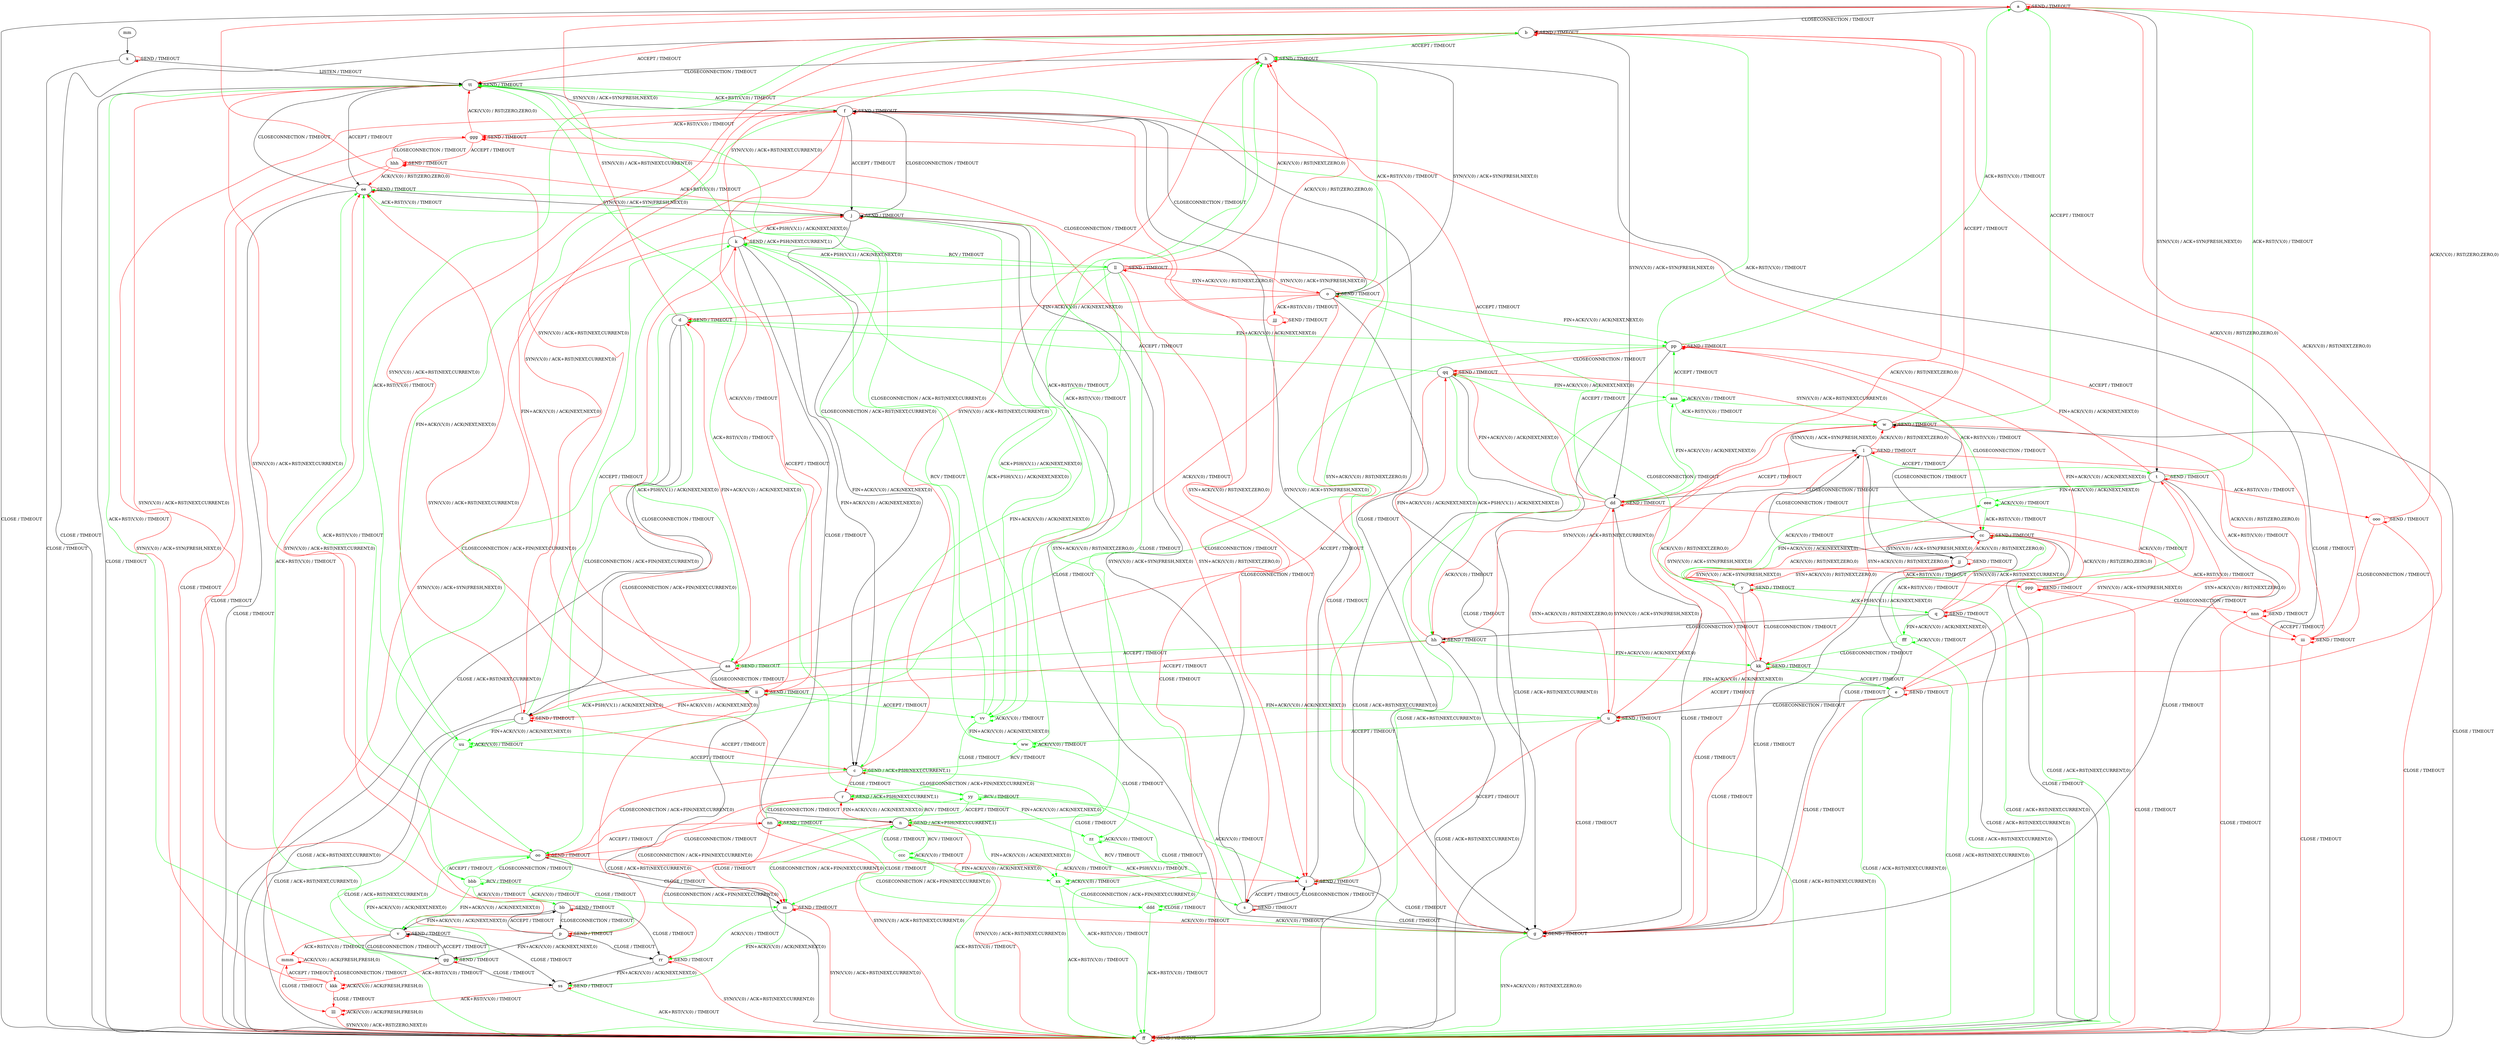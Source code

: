 digraph "" {
	graph ["Incoming time"=2135.247147321701,
		"Outgoing time"=3353.8347935676575,
		Output="{'States': 68, 'Transitions': 1023, 'Filename': '../results/tcp/TCP_FreeBSD_Server-TCP_Linux_Server-cvc4-4.dot'}",
		Reference="{'States': 56, 'Transitions': 716, 'Filename': '../subjects/tcp/TCP_FreeBSD_Server.dot'}",
		Solver=cvc4,
		Updated="{'States': 58, 'Transitions': 685, 'Filename': '../subjects/tcp/TCP_Linux_Server.dot'}",
		"f-measure"=0.5396145610278372,
		precision=0.5518248175182482,
		recall=0.5279329608938548
	];
	a -> a [key=0,
	color=red,
	label="SEND / TIMEOUT"];
a -> b [key=0,
label="CLOSECONNECTION / TIMEOUT"];
a -> t [key=0,
label="SYN(V,V,0) / ACK+SYN(FRESH,NEXT,0)"];
a -> ff [key=0,
label="CLOSE / TIMEOUT"];
b -> b [key=0,
color=red,
label="SEND / TIMEOUT"];
b -> h [key=0,
color=green,
label="ACCEPT / TIMEOUT"];
b -> dd [key=0,
label="SYN(V,V,0) / ACK+SYN(FRESH,NEXT,0)"];
b -> ff [key=0,
label="CLOSE / TIMEOUT"];
b -> tt [key=0,
color=red,
label="ACCEPT / TIMEOUT"];
c -> c [key=0,
color=red,
label="SEND / ACK+PSH(NEXT,CURRENT,1)"];
c -> h [key=0,
color=red,
label="SYN(V,V,0) / ACK+RST(NEXT,CURRENT,0)"];
c -> r [key=0,
color=red,
label="CLOSE / TIMEOUT"];
c -> oo [key=0,
color=red,
label="CLOSECONNECTION / ACK+FIN(NEXT,CURRENT,0)"];
xx [color=green];
c -> xx [key=0,
color=green,
label="CLOSE / TIMEOUT"];
yy [color=green];
c -> yy [key=0,
color=green,
label="CLOSECONNECTION / ACK+FIN(NEXT,CURRENT,0)"];
d -> a [key=0,
color=red,
label="SYN(V,V,0) / ACK+RST(NEXT,CURRENT,0)"];
d -> d [key=0,
color=red,
label="SEND / TIMEOUT"];
d -> z [key=0,
label="CLOSECONNECTION / TIMEOUT"];
d -> aa [key=0,
color=green,
label="ACK+PSH(V,V,1) / ACK(NEXT,NEXT,0)"];
d -> ff [key=0,
label="CLOSE / ACK+RST(NEXT,CURRENT,0)"];
d -> pp [key=0,
color=green,
label="FIN+ACK(V,V,0) / ACK(NEXT,NEXT,0)"];
e -> a [key=0,
color=red,
label="ACK(V,V,0) / RST(NEXT,ZERO,0)"];
e -> e [key=0,
color=red,
label="SEND / TIMEOUT"];
e -> g [key=0,
color=red,
label="CLOSE / TIMEOUT"];
e -> t [key=0,
color=red,
label="SYN(V,V,0) / ACK+SYN(FRESH,NEXT,0)"];
e -> u [key=0,
label="CLOSECONNECTION / TIMEOUT"];
e -> ff [key=0,
color=green,
label="CLOSE / ACK+RST(NEXT,CURRENT,0)"];
f -> f [key=0,
color=red,
label="SEND / TIMEOUT"];
f -> g [key=0,
label="CLOSE / TIMEOUT"];
f -> i [key=0,
color=red,
label="SYN+ACK(V,V,0) / RST(NEXT,ZERO,0)"];
f -> j [key=0,
label="ACCEPT / TIMEOUT"];
f -> z [key=0,
color=red,
label="FIN+ACK(V,V,0) / ACK(NEXT,NEXT,0)"];
f -> ii [key=0,
color=red,
label="ACK(V,V,0) / TIMEOUT"];
f -> tt [key=0,
color=green,
label="ACK+RST(V,V,0) / TIMEOUT"];
uu [color=green];
f -> uu [key=0,
color=green,
label="FIN+ACK(V,V,0) / ACK(NEXT,NEXT,0)"];
ggg [color=red];
f -> ggg [key=0,
color=red,
label="ACK+RST(V,V,0) / TIMEOUT"];
g -> g [key=0,
color=red,
label="SEND / TIMEOUT"];
g -> ff [key=0,
color=green,
label="SYN+ACK(V,V,0) / RST(NEXT,ZERO,0)"];
h -> h [key=0,
color=red,
label="SEND / TIMEOUT"];
h -> o [key=0,
label="SYN(V,V,0) / ACK+SYN(FRESH,NEXT,0)"];
h -> ff [key=0,
label="CLOSE / TIMEOUT"];
h -> tt [key=0,
label="CLOSECONNECTION / TIMEOUT"];
i -> f [key=0,
label="SYN(V,V,0) / ACK+SYN(FRESH,NEXT,0)"];
i -> g [key=0,
label="CLOSE / TIMEOUT"];
i -> i [key=0,
color=red,
label="SEND / TIMEOUT"];
i -> s [key=0,
label="ACCEPT / TIMEOUT"];
i -> tt [key=0,
color=green,
label="SYN+ACK(V,V,0) / RST(NEXT,ZERO,0)"];
j -> c [key=0,
label="FIN+ACK(V,V,0) / ACK(NEXT,NEXT,0)"];
j -> f [key=0,
label="CLOSECONNECTION / TIMEOUT"];
j -> g [key=0,
label="CLOSE / TIMEOUT"];
j -> j [key=0,
color=red,
label="SEND / TIMEOUT"];
j -> k [key=0,
color=red,
label="ACK+PSH(V,V,1) / ACK(NEXT,NEXT,0)"];
j -> s [key=0,
color=red,
label="SYN+ACK(V,V,0) / RST(NEXT,ZERO,0)"];
j -> ee [key=0,
color=green,
label="ACK+RST(V,V,0) / TIMEOUT"];
vv [color=green];
j -> vv [key=0,
color=green,
label="ACK+PSH(V,V,1) / ACK(NEXT,NEXT,0)"];
hhh [color=red];
j -> hhh [key=0,
color=red,
label="ACK+RST(V,V,0) / TIMEOUT"];
k -> c [key=0,
label="FIN+ACK(V,V,0) / ACK(NEXT,NEXT,0)"];
k -> h [key=0,
color=red,
label="SYN(V,V,0) / ACK+RST(NEXT,CURRENT,0)"];
k -> k [key=0,
color=red,
label="SEND / ACK+PSH(NEXT,CURRENT,1)"];
k -> n [key=0,
label="CLOSE / TIMEOUT"];
k -> p [key=0,
color=red,
label="CLOSECONNECTION / ACK+FIN(NEXT,CURRENT,0)"];
k -> ll [key=0,
color=green,
label="RCV / TIMEOUT"];
k -> oo [key=0,
color=green,
label="CLOSECONNECTION / ACK+FIN(NEXT,CURRENT,0)"];
k -> vv [key=0,
color=green,
label="ACK+PSH(V,V,1) / ACK(NEXT,NEXT,0)"];
l -> g [key=0,
label="CLOSE / TIMEOUT"];
l -> l [key=0,
color=red,
label="SEND / TIMEOUT"];
l -> t [key=0,
color=green,
label="ACCEPT / TIMEOUT"];
l -> w [key=0,
color=red,
label="ACK(V,V,0) / RST(NEXT,ZERO,0)"];
l -> dd [key=0,
color=red,
label="ACCEPT / TIMEOUT"];
l -> kk [key=0,
color=red,
label="SYN+ACK(V,V,0) / RST(NEXT,ZERO,0)"];
nnn [color=red];
l -> nnn [key=0,
color=red,
label="ACK+RST(V,V,0) / TIMEOUT"];
m -> g [key=0,
color=red,
label="ACK(V,V,0) / TIMEOUT"];
m -> m [key=0,
color=red,
label="SEND / TIMEOUT"];
m -> ff [key=0,
color=red,
label="SYN(V,V,0) / ACK+RST(NEXT,CURRENT,0)"];
m -> rr [key=0,
color=green,
label="ACK(V,V,0) / TIMEOUT"];
m -> ss [key=0,
color=green,
label="FIN+ACK(V,V,0) / ACK(NEXT,NEXT,0)"];
n -> m [key=0,
color=green,
label="CLOSECONNECTION / ACK+FIN(NEXT,CURRENT,0)"];
n -> n [key=0,
color=red,
label="SEND / ACK+PSH(NEXT,CURRENT,1)"];
n -> r [key=0,
color=red,
label="FIN+ACK(V,V,0) / ACK(NEXT,NEXT,0)"];
n -> ff [key=0,
color=red,
label="SYN(V,V,0) / ACK+RST(NEXT,CURRENT,0)"];
n -> rr [key=0,
color=red,
label="CLOSECONNECTION / ACK+FIN(NEXT,CURRENT,0)"];
n -> xx [key=0,
color=green,
label="FIN+ACK(V,V,0) / ACK(NEXT,NEXT,0)"];
ccc [color=green];
n -> ccc [key=0,
color=green,
label="RCV / TIMEOUT"];
o -> d [key=0,
color=red,
label="FIN+ACK(V,V,0) / ACK(NEXT,NEXT,0)"];
o -> f [key=0,
label="CLOSECONNECTION / TIMEOUT"];
o -> g [key=0,
label="CLOSE / TIMEOUT"];
o -> h [key=0,
color=green,
label="ACK+RST(V,V,0) / TIMEOUT"];
o -> o [key=0,
color=red,
label="SEND / TIMEOUT"];
o -> aa [key=0,
color=red,
label="ACK(V,V,0) / TIMEOUT"];
o -> ll [key=0,
color=red,
label="SYN+ACK(V,V,0) / RST(NEXT,ZERO,0)"];
o -> pp [key=0,
color=green,
label="FIN+ACK(V,V,0) / ACK(NEXT,NEXT,0)"];
jjj [color=red];
o -> jjj [key=0,
color=red,
label="ACK+RST(V,V,0) / TIMEOUT"];
p -> p [key=0,
color=red,
label="SEND / TIMEOUT"];
p -> bb [key=0,
label="ACCEPT / TIMEOUT"];
p -> gg [key=0,
label="FIN+ACK(V,V,0) / ACK(NEXT,NEXT,0)"];
p -> rr [key=0,
label="CLOSE / TIMEOUT"];
p -> tt [key=0,
color=red,
label="SYN(V,V,0) / ACK+RST(NEXT,CURRENT,0)"];
q -> q [key=0,
color=red,
label="SEND / TIMEOUT"];
q -> cc [key=0,
color=red,
label="SYN(V,V,0) / ACK+RST(NEXT,CURRENT,0)"];
q -> ff [key=0,
label="CLOSE / ACK+RST(NEXT,CURRENT,0)"];
q -> hh [key=0,
label="CLOSECONNECTION / TIMEOUT"];
q -> pp [key=0,
color=red,
label="FIN+ACK(V,V,0) / ACK(NEXT,NEXT,0)"];
fff [color=green];
q -> fff [key=0,
color=green,
label="FIN+ACK(V,V,0) / ACK(NEXT,NEXT,0)"];
r -> m [key=0,
color=red,
label="CLOSECONNECTION / ACK+FIN(NEXT,CURRENT,0)"];
r -> n [key=0,
color=green,
label="RCV / TIMEOUT"];
r -> r [key=0,
color=red,
label="SEND / ACK+PSH(NEXT,CURRENT,1)"];
r -> ff [key=0,
color=red,
label="SYN(V,V,0) / ACK+RST(NEXT,CURRENT,0)"];
zz [color=green];
r -> zz [key=0,
color=green,
label="FIN+ACK(V,V,0) / ACK(NEXT,NEXT,0)"];
s -> g [key=0,
label="CLOSE / TIMEOUT"];
s -> i [key=0,
label="CLOSECONNECTION / TIMEOUT"];
s -> j [key=0,
label="SYN(V,V,0) / ACK+SYN(FRESH,NEXT,0)"];
s -> s [key=0,
color=red,
label="SEND / TIMEOUT"];
s -> ee [key=0,
color=green,
label="SYN+ACK(V,V,0) / RST(NEXT,ZERO,0)"];
t -> a [key=0,
color=green,
label="ACK+RST(V,V,0) / TIMEOUT"];
t -> e [key=0,
color=red,
label="SYN+ACK(V,V,0) / RST(NEXT,ZERO,0)"];
t -> g [key=0,
label="CLOSE / TIMEOUT"];
t -> q [key=0,
color=red,
label="ACK(V,V,0) / TIMEOUT"];
t -> t [key=0,
color=red,
label="SEND / TIMEOUT"];
t -> y [key=0,
color=green,
label="ACK(V,V,0) / TIMEOUT"];
t -> dd [key=0,
label="CLOSECONNECTION / TIMEOUT"];
t -> pp [key=0,
color=red,
label="FIN+ACK(V,V,0) / ACK(NEXT,NEXT,0)"];
eee [color=green];
t -> eee [key=0,
color=green,
label="FIN+ACK(V,V,0) / ACK(NEXT,NEXT,0)"];
ooo [color=red];
t -> ooo [key=0,
color=red,
label="ACK+RST(V,V,0) / TIMEOUT"];
u -> b [key=0,
color=red,
label="ACK(V,V,0) / RST(NEXT,ZERO,0)"];
u -> g [key=0,
color=red,
label="CLOSE / TIMEOUT"];
u -> i [key=0,
color=red,
label="ACCEPT / TIMEOUT"];
u -> u [key=0,
color=red,
label="SEND / TIMEOUT"];
u -> dd [key=0,
color=red,
label="SYN(V,V,0) / ACK+SYN(FRESH,NEXT,0)"];
u -> ff [key=0,
color=green,
label="CLOSE / ACK+RST(NEXT,CURRENT,0)"];
ww [color=green];
u -> ww [key=0,
color=green,
label="ACCEPT / TIMEOUT"];
v -> v [key=0,
color=red,
label="SEND / TIMEOUT"];
v -> ee [key=0,
color=green,
label="ACK+RST(V,V,0) / TIMEOUT"];
v -> gg [key=0,
label="CLOSECONNECTION / TIMEOUT"];
v -> ss [key=0,
label="CLOSE / TIMEOUT"];
mmm [color=red];
v -> mmm [key=0,
color=red,
label="ACK+RST(V,V,0) / TIMEOUT"];
w -> a [key=0,
color=green,
label="ACCEPT / TIMEOUT"];
w -> b [key=0,
color=red,
label="ACCEPT / TIMEOUT"];
w -> l [key=0,
label="SYN(V,V,0) / ACK+SYN(FRESH,NEXT,0)"];
w -> w [key=0,
color=red,
label="SEND / TIMEOUT"];
w -> ff [key=0,
label="CLOSE / TIMEOUT"];
x -> x [key=0,
color=red,
label="SEND / TIMEOUT"];
x -> ff [key=0,
label="CLOSE / TIMEOUT"];
x -> tt [key=0,
label="LISTEN / TIMEOUT"];
y -> g [key=0,
color=red,
label="CLOSE / TIMEOUT"];
y -> q [key=0,
color=green,
label="ACK+PSH(V,V,1) / ACK(NEXT,NEXT,0)"];
y -> y [key=0,
color=red,
label="SEND / TIMEOUT"];
y -> cc [key=0,
color=red,
label="ACK(V,V,0) / RST(NEXT,ZERO,0)"];
y -> ff [key=0,
color=green,
label="CLOSE / ACK+RST(NEXT,CURRENT,0)"];
y -> jj [key=0,
color=red,
label="SYN(V,V,0) / ACK+SYN(FRESH,NEXT,0)"];
y -> kk [key=0,
color=red,
label="CLOSECONNECTION / TIMEOUT"];
y -> qq [key=0,
color=green,
label="CLOSECONNECTION / TIMEOUT"];
y -> eee [key=0,
color=green,
label="FIN+ACK(V,V,0) / ACK(NEXT,NEXT,0)"];
z -> b [key=0,
color=red,
label="SYN(V,V,0) / ACK+RST(NEXT,CURRENT,0)"];
z -> c [key=0,
color=red,
label="ACCEPT / TIMEOUT"];
z -> k [key=0,
color=green,
label="ACCEPT / TIMEOUT"];
z -> z [key=0,
color=red,
label="SEND / TIMEOUT"];
z -> ff [key=0,
label="CLOSE / ACK+RST(NEXT,CURRENT,0)"];
z -> ii [key=0,
color=green,
label="ACK+PSH(V,V,1) / ACK(NEXT,NEXT,0)"];
z -> uu [key=0,
color=green,
label="FIN+ACK(V,V,0) / ACK(NEXT,NEXT,0)"];
aa -> a [key=0,
color=red,
label="SYN(V,V,0) / ACK+RST(NEXT,CURRENT,0)"];
aa -> d [key=0,
color=red,
label="FIN+ACK(V,V,0) / ACK(NEXT,NEXT,0)"];
aa -> e [key=0,
color=green,
label="FIN+ACK(V,V,0) / ACK(NEXT,NEXT,0)"];
aa -> aa [key=0,
color=red,
label="SEND / TIMEOUT"];
aa -> ff [key=0,
label="CLOSE / ACK+RST(NEXT,CURRENT,0)"];
aa -> ii [key=0,
label="CLOSECONNECTION / TIMEOUT"];
bb -> p [key=0,
label="CLOSECONNECTION / TIMEOUT"];
bb -> v [key=0,
label="FIN+ACK(V,V,0) / ACK(NEXT,NEXT,0)"];
bb -> bb [key=0,
color=red,
label="SEND / TIMEOUT"];
bb -> ee [key=0,
color=red,
label="SYN(V,V,0) / ACK+RST(NEXT,CURRENT,0)"];
bb -> rr [key=0,
label="CLOSE / TIMEOUT"];
cc -> w [key=0,
label="CLOSECONNECTION / TIMEOUT"];
cc -> cc [key=0,
color=red,
label="SEND / TIMEOUT"];
cc -> ff [key=0,
label="CLOSE / TIMEOUT"];
cc -> jj [key=0,
label="SYN(V,V,0) / ACK+SYN(FRESH,NEXT,0)"];
dd -> b [key=0,
color=green,
label="ACK+RST(V,V,0) / TIMEOUT"];
dd -> f [key=0,
color=red,
label="ACCEPT / TIMEOUT"];
dd -> g [key=0,
label="CLOSE / TIMEOUT"];
dd -> o [key=0,
color=green,
label="ACCEPT / TIMEOUT"];
dd -> u [key=0,
color=red,
label="SYN+ACK(V,V,0) / RST(NEXT,ZERO,0)"];
dd -> dd [key=0,
color=red,
label="SEND / TIMEOUT"];
dd -> hh [key=0,
color=red,
label="ACK(V,V,0) / TIMEOUT"];
dd -> qq [key=0,
color=red,
label="FIN+ACK(V,V,0) / ACK(NEXT,NEXT,0)"];
aaa [color=green];
dd -> aaa [key=0,
color=green,
label="FIN+ACK(V,V,0) / ACK(NEXT,NEXT,0)"];
iii [color=red];
dd -> iii [key=0,
color=red,
label="ACK+RST(V,V,0) / TIMEOUT"];
ee -> j [key=0,
label="SYN(V,V,0) / ACK+SYN(FRESH,NEXT,0)"];
ee -> ee [key=0,
color=red,
label="SEND / TIMEOUT"];
ee -> ff [key=0,
label="CLOSE / TIMEOUT"];
ee -> tt [key=0,
label="CLOSECONNECTION / TIMEOUT"];
ff -> ff [key=0,
color=red,
label="SEND / TIMEOUT"];
gg -> v [key=0,
label="ACCEPT / TIMEOUT"];
gg -> gg [key=0,
color=red,
label="SEND / TIMEOUT"];
gg -> ss [key=0,
label="CLOSE / TIMEOUT"];
gg -> tt [key=0,
color=green,
label="ACK+RST(V,V,0) / TIMEOUT"];
kkk [color=red];
gg -> kkk [key=0,
color=red,
label="ACK+RST(V,V,0) / TIMEOUT"];
hh -> w [key=0,
color=red,
label="SYN(V,V,0) / ACK+RST(NEXT,CURRENT,0)"];
hh -> aa [key=0,
color=green,
label="ACCEPT / TIMEOUT"];
hh -> ff [key=0,
label="CLOSE / ACK+RST(NEXT,CURRENT,0)"];
hh -> hh [key=0,
color=red,
label="SEND / TIMEOUT"];
hh -> ii [key=0,
color=red,
label="ACCEPT / TIMEOUT"];
hh -> kk [key=0,
color=green,
label="FIN+ACK(V,V,0) / ACK(NEXT,NEXT,0)"];
hh -> qq [key=0,
color=red,
label="FIN+ACK(V,V,0) / ACK(NEXT,NEXT,0)"];
ii -> b [key=0,
color=red,
label="SYN(V,V,0) / ACK+RST(NEXT,CURRENT,0)"];
ii -> k [key=0,
color=red,
label="ACCEPT / TIMEOUT"];
ii -> u [key=0,
color=green,
label="FIN+ACK(V,V,0) / ACK(NEXT,NEXT,0)"];
ii -> z [key=0,
color=red,
label="FIN+ACK(V,V,0) / ACK(NEXT,NEXT,0)"];
ii -> ff [key=0,
label="CLOSE / ACK+RST(NEXT,CURRENT,0)"];
ii -> ii [key=0,
color=red,
label="SEND / TIMEOUT"];
ii -> vv [key=0,
color=green,
label="ACCEPT / TIMEOUT"];
jj -> g [key=0,
label="CLOSE / TIMEOUT"];
jj -> l [key=0,
label="CLOSECONNECTION / TIMEOUT"];
jj -> y [key=0,
color=red,
label="SYN+ACK(V,V,0) / RST(NEXT,ZERO,0)"];
jj -> cc [key=0,
color=red,
label="ACK(V,V,0) / RST(NEXT,ZERO,0)"];
jj -> jj [key=0,
color=red,
label="SEND / TIMEOUT"];
ppp [color=red];
jj -> ppp [key=0,
color=red,
label="ACK+RST(V,V,0) / TIMEOUT"];
kk -> e [key=0,
color=green,
label="ACCEPT / TIMEOUT"];
kk -> g [key=0,
color=red,
label="CLOSE / TIMEOUT"];
kk -> l [key=0,
color=red,
label="SYN(V,V,0) / ACK+SYN(FRESH,NEXT,0)"];
kk -> u [key=0,
color=red,
label="ACCEPT / TIMEOUT"];
kk -> w [key=0,
color=red,
label="ACK(V,V,0) / RST(NEXT,ZERO,0)"];
kk -> ff [key=0,
color=green,
label="CLOSE / ACK+RST(NEXT,CURRENT,0)"];
kk -> kk [key=0,
color=red,
label="SEND / TIMEOUT"];
ll -> c [key=0,
color=green,
label="FIN+ACK(V,V,0) / ACK(NEXT,NEXT,0)"];
ll -> g [key=0,
color=red,
label="CLOSE / TIMEOUT"];
ll -> h [key=0,
color=red,
label="ACK(V,V,0) / RST(NEXT,ZERO,0)"];
ll -> i [key=0,
color=red,
label="CLOSECONNECTION / TIMEOUT"];
ll -> k [key=0,
color=green,
label="ACK+PSH(V,V,1) / ACK(NEXT,NEXT,0)"];
ll -> n [key=0,
color=green,
label="CLOSE / TIMEOUT"];
ll -> o [key=0,
color=red,
label="SYN(V,V,0) / ACK+SYN(FRESH,NEXT,0)"];
ll -> ll [key=0,
color=red,
label="SEND / TIMEOUT"];
ll -> oo [key=0,
color=green,
label="CLOSECONNECTION / ACK+FIN(NEXT,CURRENT,0)"];
mm -> x [key=0];
nn -> m [key=0,
color=red,
label="CLOSE / TIMEOUT"];
nn -> s [key=0,
color=green,
label="ACK+PSH(V,V,1) / TIMEOUT"];
nn -> ee [key=0,
color=red,
label="SYN(V,V,0) / ACK+RST(NEXT,CURRENT,0)"];
nn -> nn [key=0,
color=red,
label="SEND / TIMEOUT"];
nn -> oo [key=0,
color=red,
label="CLOSECONNECTION / TIMEOUT"];
nn -> yy [key=0,
color=green,
label="CLOSECONNECTION / TIMEOUT"];
ddd [color=green];
nn -> ddd [key=0,
color=green,
label="CLOSE / TIMEOUT"];
oo -> i [key=0,
color=red,
label="ACK(V,V,0) / TIMEOUT"];
oo -> m [key=0,
label="CLOSE / TIMEOUT"];
oo -> p [key=0,
color=green,
label="ACK(V,V,0) / TIMEOUT"];
oo -> gg [key=0,
color=green,
label="FIN+ACK(V,V,0) / ACK(NEXT,NEXT,0)"];
oo -> nn [key=0,
color=red,
label="ACCEPT / TIMEOUT"];
oo -> oo [key=0,
color=red,
label="SEND / TIMEOUT"];
oo -> tt [key=0,
color=red,
label="SYN(V,V,0) / ACK+RST(NEXT,CURRENT,0)"];
bbb [color=green];
oo -> bbb [key=0,
color=green,
label="ACCEPT / TIMEOUT"];
pp -> a [key=0,
color=green,
label="ACK+RST(V,V,0) / TIMEOUT"];
pp -> cc [key=0,
color=red,
label="ACK+RST(V,V,0) / TIMEOUT"];
pp -> ff [key=0,
label="CLOSE / ACK+RST(NEXT,CURRENT,0)"];
pp -> pp [key=0,
color=red,
label="SEND / TIMEOUT"];
pp -> qq [key=0,
color=red,
label="CLOSECONNECTION / TIMEOUT"];
pp -> uu [key=0,
color=green,
label="CLOSECONNECTION / TIMEOUT"];
qq -> d [key=0,
color=green,
label="ACCEPT / TIMEOUT"];
qq -> w [key=0,
color=red,
label="SYN(V,V,0) / ACK+RST(NEXT,CURRENT,0)"];
qq -> z [key=0,
color=red,
label="ACCEPT / TIMEOUT"];
qq -> ff [key=0,
label="CLOSE / ACK+RST(NEXT,CURRENT,0)"];
qq -> hh [key=0,
color=green,
label="ACK+PSH(V,V,1) / ACK(NEXT,NEXT,0)"];
qq -> qq [key=0,
color=red,
label="SEND / TIMEOUT"];
qq -> aaa [key=0,
color=green,
label="FIN+ACK(V,V,0) / ACK(NEXT,NEXT,0)"];
rr -> ff [key=0,
color=red,
label="SYN(V,V,0) / ACK+RST(NEXT,CURRENT,0)"];
rr -> rr [key=0,
color=red,
label="SEND / TIMEOUT"];
rr -> ss [key=0,
label="FIN+ACK(V,V,0) / ACK(NEXT,NEXT,0)"];
ss -> ff [key=0,
color=green,
label="ACK+RST(V,V,0) / TIMEOUT"];
ss -> ss [key=0,
color=red,
label="SEND / TIMEOUT"];
lll [color=red];
ss -> lll [key=0,
color=red,
label="ACK+RST(V,V,0) / TIMEOUT"];
tt -> f [key=0,
label="SYN(V,V,0) / ACK+SYN(FRESH,NEXT,0)"];
tt -> ee [key=0,
label="ACCEPT / TIMEOUT"];
tt -> ff [key=0,
label="CLOSE / TIMEOUT"];
tt -> tt [key=0,
color=red,
label="SEND / TIMEOUT"];
uu -> b [key=0,
color=green,
label="ACK+RST(V,V,0) / TIMEOUT"];
uu -> c [key=0,
color=green,
label="ACCEPT / TIMEOUT"];
uu -> ff [key=0,
color=green,
label="CLOSE / ACK+RST(NEXT,CURRENT,0)"];
uu -> uu [key=0,
color=green,
label="ACK(V,V,0) / TIMEOUT"];
vv -> h [key=0,
color=green,
label="ACK+RST(V,V,0) / TIMEOUT"];
vv -> k [key=0,
color=green,
label="RCV / TIMEOUT"];
vv -> r [key=0,
color=green,
label="CLOSE / TIMEOUT"];
vv -> tt [key=0,
color=green,
label="CLOSECONNECTION / ACK+RST(NEXT,CURRENT,0)"];
vv -> vv [key=0,
color=green,
label="ACK(V,V,0) / TIMEOUT"];
vv -> ww [key=0,
color=green,
label="FIN+ACK(V,V,0) / ACK(NEXT,NEXT,0)"];
ww -> c [key=0,
color=green,
label="RCV / TIMEOUT"];
ww -> h [key=0,
color=green,
label="ACK+RST(V,V,0) / TIMEOUT"];
ww -> tt [key=0,
color=green,
label="CLOSECONNECTION / ACK+RST(NEXT,CURRENT,0)"];
ww -> ww [key=0,
color=green,
label="ACK(V,V,0) / TIMEOUT"];
ww -> zz [key=0,
color=green,
label="CLOSE / TIMEOUT"];
xx -> ff [key=0,
color=green,
label="ACK+RST(V,V,0) / TIMEOUT"];
xx -> xx [key=0,
color=green,
label="ACK(V,V,0) / TIMEOUT"];
xx -> ddd [key=0,
color=green,
label="CLOSECONNECTION / ACK+FIN(NEXT,CURRENT,0)"];
yy -> i [key=0,
color=green,
label="ACK(V,V,0) / TIMEOUT"];
yy -> nn [key=0,
color=green,
label="ACCEPT / TIMEOUT"];
yy -> tt [key=0,
color=green,
label="ACK+RST(V,V,0) / TIMEOUT"];
yy -> yy [key=0,
color=green,
label="RCV / TIMEOUT"];
yy -> ddd [key=0,
color=green,
label="CLOSE / TIMEOUT"];
zz -> ff [key=0,
color=green,
label="ACK+RST(V,V,0) / TIMEOUT"];
zz -> xx [key=0,
color=green,
label="RCV / TIMEOUT"];
zz -> zz [key=0,
color=green,
label="ACK(V,V,0) / TIMEOUT"];
aaa -> w [key=0,
color=green,
label="ACK+RST(V,V,0) / TIMEOUT"];
aaa -> ff [key=0,
color=green,
label="CLOSE / ACK+RST(NEXT,CURRENT,0)"];
aaa -> pp [key=0,
color=green,
label="ACCEPT / TIMEOUT"];
aaa -> aaa [key=0,
color=green,
label="ACK(V,V,0) / TIMEOUT"];
bbb -> m [key=0,
color=green,
label="CLOSE / TIMEOUT"];
bbb -> v [key=0,
color=green,
label="FIN+ACK(V,V,0) / ACK(NEXT,NEXT,0)"];
bbb -> bb [key=0,
color=green,
label="ACK(V,V,0) / TIMEOUT"];
bbb -> ee [key=0,
color=green,
label="ACK+RST(V,V,0) / TIMEOUT"];
bbb -> oo [key=0,
color=green,
label="CLOSECONNECTION / TIMEOUT"];
bbb -> bbb [key=0,
color=green,
label="RCV / TIMEOUT"];
ccc -> m [key=0,
color=green,
label="CLOSECONNECTION / ACK+FIN(NEXT,CURRENT,0)"];
ccc -> n [key=0,
color=green,
label="CLOSE / TIMEOUT"];
ccc -> ff [key=0,
color=green,
label="ACK+RST(V,V,0) / TIMEOUT"];
ccc -> xx [key=0,
color=green,
label="FIN+ACK(V,V,0) / ACK(NEXT,NEXT,0)"];
ccc -> ccc [key=0,
color=green,
label="ACK(V,V,0) / TIMEOUT"];
ddd -> g [key=0,
color=green,
label="ACK(V,V,0) / TIMEOUT"];
ddd -> ff [key=0,
color=green,
label="ACK+RST(V,V,0) / TIMEOUT"];
ddd -> ddd [key=0,
color=green,
label="CLOSE / TIMEOUT"];
eee -> cc [key=0,
color=green,
label="ACK+RST(V,V,0) / TIMEOUT"];
eee -> ff [key=0,
color=green,
label="CLOSE / ACK+RST(NEXT,CURRENT,0)"];
eee -> aaa [key=0,
color=green,
label="CLOSECONNECTION / TIMEOUT"];
eee -> eee [key=0,
color=green,
label="ACK(V,V,0) / TIMEOUT"];
fff -> cc [key=0,
color=green,
label="ACK+RST(V,V,0) / TIMEOUT"];
fff -> ff [key=0,
color=green,
label="CLOSE / ACK+RST(NEXT,CURRENT,0)"];
fff -> kk [key=0,
color=green,
label="CLOSECONNECTION / TIMEOUT"];
fff -> fff [key=0,
color=green,
label="ACK(V,V,0) / TIMEOUT"];
ggg -> ff [key=0,
color=red,
label="CLOSE / TIMEOUT"];
ggg -> tt [key=0,
color=red,
label="ACK(V,V,0) / RST(ZERO,ZERO,0)"];
ggg -> ggg [key=0,
color=red,
label="SEND / TIMEOUT"];
ggg -> hhh [key=0,
color=red,
label="ACCEPT / TIMEOUT"];
hhh -> ee [key=0,
color=red,
label="ACK(V,V,0) / RST(ZERO,ZERO,0)"];
hhh -> ff [key=0,
color=red,
label="CLOSE / TIMEOUT"];
hhh -> ggg [key=0,
color=red,
label="CLOSECONNECTION / TIMEOUT"];
hhh -> hhh [key=0,
color=red,
label="SEND / TIMEOUT"];
iii -> b [key=0,
color=red,
label="ACK(V,V,0) / RST(ZERO,ZERO,0)"];
iii -> ff [key=0,
color=red,
label="CLOSE / TIMEOUT"];
iii -> ggg [key=0,
color=red,
label="ACCEPT / TIMEOUT"];
iii -> iii [key=0,
color=red,
label="SEND / TIMEOUT"];
jjj -> h [key=0,
color=red,
label="ACK(V,V,0) / RST(ZERO,ZERO,0)"];
jjj -> ff [key=0,
color=red,
label="CLOSE / TIMEOUT"];
jjj -> ggg [key=0,
color=red,
label="CLOSECONNECTION / TIMEOUT"];
jjj -> jjj [key=0,
color=red,
label="SEND / TIMEOUT"];
kkk -> f [key=0,
color=red,
label="SYN(V,V,0) / ACK+SYN(FRESH,NEXT,0)"];
kkk -> kkk [key=0,
color=red,
label="ACK(V,V,0) / ACK(FRESH,FRESH,0)"];
kkk -> lll [key=0,
color=red,
label="CLOSE / TIMEOUT"];
kkk -> mmm [key=0,
color=red,
label="ACCEPT / TIMEOUT"];
lll -> ff [key=0,
color=red,
label="SYN(V,V,0) / ACK+RST(ZERO,NEXT,0)"];
lll -> lll [key=0,
color=red,
label="ACK(V,V,0) / ACK(FRESH,FRESH,0)"];
mmm -> j [key=0,
color=red,
label="SYN(V,V,0) / ACK+SYN(FRESH,NEXT,0)"];
mmm -> kkk [key=0,
color=red,
label="CLOSECONNECTION / TIMEOUT"];
mmm -> lll [key=0,
color=red,
label="CLOSE / TIMEOUT"];
mmm -> mmm [key=0,
color=red,
label="ACK(V,V,0) / ACK(FRESH,FRESH,0)"];
nnn -> w [key=0,
color=red,
label="ACK(V,V,0) / RST(ZERO,ZERO,0)"];
nnn -> ff [key=0,
color=red,
label="CLOSE / TIMEOUT"];
nnn -> iii [key=0,
color=red,
label="ACCEPT / TIMEOUT"];
nnn -> nnn [key=0,
color=red,
label="SEND / TIMEOUT"];
ooo -> a [key=0,
color=red,
label="ACK(V,V,0) / RST(ZERO,ZERO,0)"];
ooo -> ff [key=0,
color=red,
label="CLOSE / TIMEOUT"];
ooo -> iii [key=0,
color=red,
label="CLOSECONNECTION / TIMEOUT"];
ooo -> ooo [key=0,
color=red,
label="SEND / TIMEOUT"];
ppp -> cc [key=0,
color=red,
label="ACK(V,V,0) / RST(ZERO,ZERO,0)"];
ppp -> ff [key=0,
color=red,
label="CLOSE / TIMEOUT"];
ppp -> nnn [key=0,
color=red,
label="CLOSECONNECTION / TIMEOUT"];
ppp -> ppp [key=0,
color=red,
label="SEND / TIMEOUT"];
}
